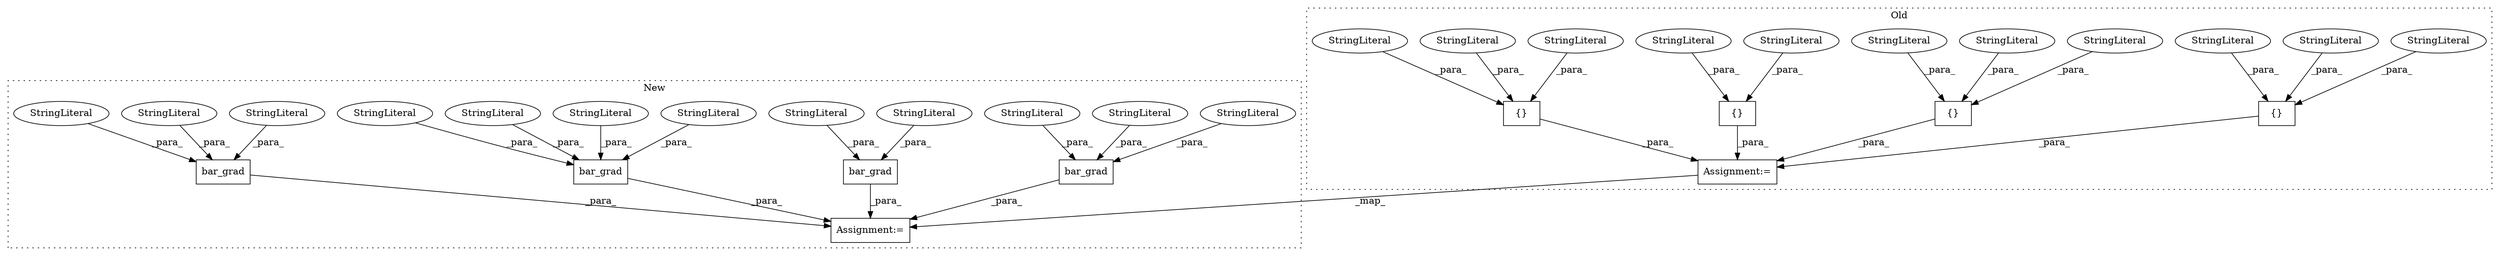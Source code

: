 digraph G {
subgraph cluster0 {
1 [label="{}" a="4" s="23723,23859" l="1,1" shape="box"];
5 [label="StringLiteral" a="45" s="23738" l="14" shape="ellipse"];
6 [label="StringLiteral" a="45" s="23753" l="106" shape="ellipse"];
7 [label="StringLiteral" a="45" s="23724" l="13" shape="ellipse"];
8 [label="Assignment:=" a="7" s="23200" l="1" shape="box"];
10 [label="{}" a="4" s="23242,23343" l="1,1" shape="box"];
12 [label="StringLiteral" a="45" s="23272" l="71" shape="ellipse"];
13 [label="{}" a="4" s="23379,23515" l="1,1" shape="box"];
14 [label="StringLiteral" a="45" s="23257" l="14" shape="ellipse"];
15 [label="StringLiteral" a="45" s="23243" l="13" shape="ellipse"];
16 [label="StringLiteral" a="45" s="23380" l="13" shape="ellipse"];
17 [label="StringLiteral" a="45" s="23394" l="14" shape="ellipse"];
23 [label="{}" a="4" s="23551,23687" l="1,1" shape="box"];
25 [label="StringLiteral" a="45" s="23581" l="106" shape="ellipse"];
26 [label="StringLiteral" a="45" s="23566" l="14" shape="ellipse"];
27 [label="StringLiteral" a="45" s="23552" l="13" shape="ellipse"];
label = "Old";
style="dotted";
}
subgraph cluster1 {
2 [label="bar_grad" a="32" s="20643,20729" l="9,1" shape="box"];
3 [label="StringLiteral" a="45" s="20708" l="21" shape="ellipse"];
4 [label="StringLiteral" a="45" s="20673" l="16" shape="ellipse"];
9 [label="Assignment:=" a="7" s="20322" l="1" shape="box"];
11 [label="bar_grad" a="32" s="20352,20399" l="9,1" shape="box"];
18 [label="StringLiteral" a="45" s="20361" l="16" shape="ellipse"];
19 [label="bar_grad" a="32" s="20423,20509" l="9,1" shape="box"];
20 [label="StringLiteral" a="45" s="20488" l="21" shape="ellipse"];
21 [label="StringLiteral" a="45" s="20690" l="17" shape="ellipse"];
22 [label="StringLiteral" a="45" s="20453" l="16" shape="ellipse"];
24 [label="bar_grad" a="32" s="20533,20619" l="9,1" shape="box"];
28 [label="StringLiteral" a="45" s="20563" l="16" shape="ellipse"];
29 [label="StringLiteral" a="45" s="20470" l="17" shape="ellipse"];
30 [label="StringLiteral" a="45" s="20598" l="21" shape="ellipse"];
31 [label="StringLiteral" a="45" s="20378" l="21" shape="ellipse"];
32 [label="StringLiteral" a="45" s="20432" l="20" shape="ellipse"];
33 [label="StringLiteral" a="45" s="20542" l="20" shape="ellipse"];
label = "New";
style="dotted";
}
1 -> 8 [label="_para_"];
2 -> 9 [label="_para_"];
3 -> 2 [label="_para_"];
4 -> 2 [label="_para_"];
5 -> 1 [label="_para_"];
6 -> 1 [label="_para_"];
7 -> 1 [label="_para_"];
8 -> 9 [label="_map_"];
10 -> 8 [label="_para_"];
11 -> 9 [label="_para_"];
12 -> 10 [label="_para_"];
13 -> 8 [label="_para_"];
14 -> 10 [label="_para_"];
15 -> 10 [label="_para_"];
16 -> 13 [label="_para_"];
17 -> 13 [label="_para_"];
18 -> 11 [label="_para_"];
19 -> 9 [label="_para_"];
20 -> 19 [label="_para_"];
21 -> 2 [label="_para_"];
22 -> 19 [label="_para_"];
23 -> 8 [label="_para_"];
24 -> 9 [label="_para_"];
25 -> 23 [label="_para_"];
26 -> 23 [label="_para_"];
27 -> 23 [label="_para_"];
28 -> 24 [label="_para_"];
29 -> 19 [label="_para_"];
30 -> 24 [label="_para_"];
31 -> 11 [label="_para_"];
32 -> 19 [label="_para_"];
33 -> 24 [label="_para_"];
}